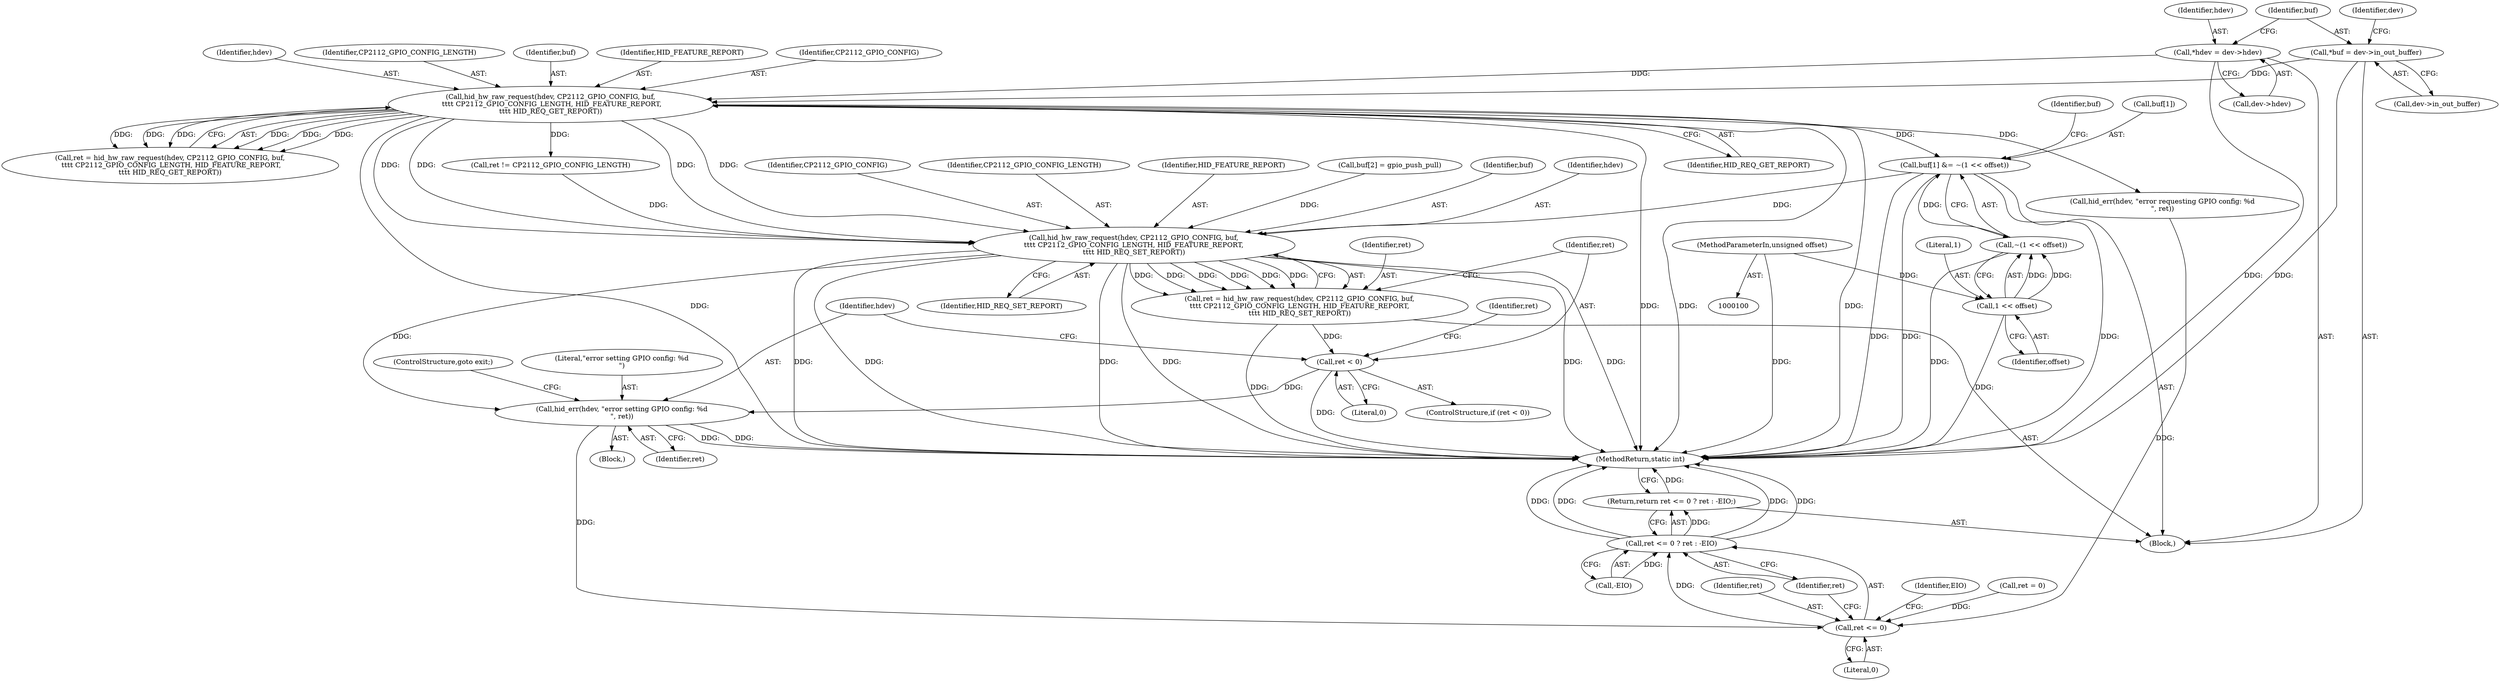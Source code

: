 digraph "0_linux_7a7b5df84b6b4e5d599c7289526eed96541a0654@array" {
"1000146" [label="(Call,buf[1] &= ~(1 << offset))"];
"1000129" [label="(Call,hid_hw_raw_request(hdev, CP2112_GPIO_CONFIG, buf,\n \t\t\t\t CP2112_GPIO_CONFIG_LENGTH, HID_FEATURE_REPORT,\n\t\t\t\t HID_REQ_GET_REPORT))"];
"1000110" [label="(Call,*hdev = dev->hdev)"];
"1000116" [label="(Call,*buf = dev->in_out_buffer)"];
"1000150" [label="(Call,~(1 << offset))"];
"1000151" [label="(Call,1 << offset)"];
"1000102" [label="(MethodParameterIn,unsigned offset)"];
"1000161" [label="(Call,hid_hw_raw_request(hdev, CP2112_GPIO_CONFIG, buf,\n\t\t\t\t CP2112_GPIO_CONFIG_LENGTH, HID_FEATURE_REPORT,\n\t\t\t\t HID_REQ_SET_REPORT))"];
"1000159" [label="(Call,ret = hid_hw_raw_request(hdev, CP2112_GPIO_CONFIG, buf,\n\t\t\t\t CP2112_GPIO_CONFIG_LENGTH, HID_FEATURE_REPORT,\n\t\t\t\t HID_REQ_SET_REPORT))"];
"1000169" [label="(Call,ret < 0)"];
"1000173" [label="(Call,hid_err(hdev, \"error setting GPIO config: %d\n\", ret))"];
"1000189" [label="(Call,ret <= 0)"];
"1000188" [label="(Call,ret <= 0 ? ret : -EIO)"];
"1000187" [label="(Return,return ret <= 0 ? ret : -EIO;)"];
"1000159" [label="(Call,ret = hid_hw_raw_request(hdev, CP2112_GPIO_CONFIG, buf,\n\t\t\t\t CP2112_GPIO_CONFIG_LENGTH, HID_FEATURE_REPORT,\n\t\t\t\t HID_REQ_SET_REPORT))"];
"1000156" [label="(Identifier,buf)"];
"1000110" [label="(Call,*hdev = dev->hdev)"];
"1000177" [label="(ControlStructure,goto exit;)"];
"1000189" [label="(Call,ret <= 0)"];
"1000162" [label="(Identifier,hdev)"];
"1000111" [label="(Identifier,hdev)"];
"1000176" [label="(Identifier,ret)"];
"1000112" [label="(Call,dev->hdev)"];
"1000153" [label="(Identifier,offset)"];
"1000151" [label="(Call,1 << offset)"];
"1000163" [label="(Identifier,CP2112_GPIO_CONFIG)"];
"1000146" [label="(Call,buf[1] &= ~(1 << offset))"];
"1000150" [label="(Call,~(1 << offset))"];
"1000190" [label="(Identifier,ret)"];
"1000192" [label="(Identifier,ret)"];
"1000116" [label="(Call,*buf = dev->in_out_buffer)"];
"1000117" [label="(Identifier,buf)"];
"1000141" [label="(Call,hid_err(hdev, \"error requesting GPIO config: %d\n\", ret))"];
"1000165" [label="(Identifier,CP2112_GPIO_CONFIG_LENGTH)"];
"1000166" [label="(Identifier,HID_FEATURE_REPORT)"];
"1000169" [label="(Call,ret < 0)"];
"1000171" [label="(Literal,0)"];
"1000154" [label="(Call,buf[2] = gpio_push_pull)"];
"1000191" [label="(Literal,0)"];
"1000137" [label="(Call,ret != CP2112_GPIO_CONFIG_LENGTH)"];
"1000135" [label="(Identifier,HID_REQ_GET_REPORT)"];
"1000127" [label="(Call,ret = hid_hw_raw_request(hdev, CP2112_GPIO_CONFIG, buf,\n \t\t\t\t CP2112_GPIO_CONFIG_LENGTH, HID_FEATURE_REPORT,\n\t\t\t\t HID_REQ_GET_REPORT))"];
"1000187" [label="(Return,return ret <= 0 ? ret : -EIO;)"];
"1000173" [label="(Call,hid_err(hdev, \"error setting GPIO config: %d\n\", ret))"];
"1000131" [label="(Identifier,CP2112_GPIO_CONFIG)"];
"1000160" [label="(Identifier,ret)"];
"1000103" [label="(Block,)"];
"1000172" [label="(Block,)"];
"1000188" [label="(Call,ret <= 0 ? ret : -EIO)"];
"1000102" [label="(MethodParameterIn,unsigned offset)"];
"1000179" [label="(Identifier,ret)"];
"1000161" [label="(Call,hid_hw_raw_request(hdev, CP2112_GPIO_CONFIG, buf,\n\t\t\t\t CP2112_GPIO_CONFIG_LENGTH, HID_FEATURE_REPORT,\n\t\t\t\t HID_REQ_SET_REPORT))"];
"1000195" [label="(MethodReturn,static int)"];
"1000193" [label="(Call,-EIO)"];
"1000164" [label="(Identifier,buf)"];
"1000125" [label="(Identifier,dev)"];
"1000130" [label="(Identifier,hdev)"];
"1000170" [label="(Identifier,ret)"];
"1000129" [label="(Call,hid_hw_raw_request(hdev, CP2112_GPIO_CONFIG, buf,\n \t\t\t\t CP2112_GPIO_CONFIG_LENGTH, HID_FEATURE_REPORT,\n\t\t\t\t HID_REQ_GET_REPORT))"];
"1000194" [label="(Identifier,EIO)"];
"1000167" [label="(Identifier,HID_REQ_SET_REPORT)"];
"1000174" [label="(Identifier,hdev)"];
"1000175" [label="(Literal,\"error setting GPIO config: %d\n\")"];
"1000152" [label="(Literal,1)"];
"1000178" [label="(Call,ret = 0)"];
"1000147" [label="(Call,buf[1])"];
"1000133" [label="(Identifier,CP2112_GPIO_CONFIG_LENGTH)"];
"1000118" [label="(Call,dev->in_out_buffer)"];
"1000168" [label="(ControlStructure,if (ret < 0))"];
"1000132" [label="(Identifier,buf)"];
"1000134" [label="(Identifier,HID_FEATURE_REPORT)"];
"1000146" -> "1000103"  [label="AST: "];
"1000146" -> "1000150"  [label="CFG: "];
"1000147" -> "1000146"  [label="AST: "];
"1000150" -> "1000146"  [label="AST: "];
"1000156" -> "1000146"  [label="CFG: "];
"1000146" -> "1000195"  [label="DDG: "];
"1000146" -> "1000195"  [label="DDG: "];
"1000146" -> "1000195"  [label="DDG: "];
"1000129" -> "1000146"  [label="DDG: "];
"1000150" -> "1000146"  [label="DDG: "];
"1000146" -> "1000161"  [label="DDG: "];
"1000129" -> "1000127"  [label="AST: "];
"1000129" -> "1000135"  [label="CFG: "];
"1000130" -> "1000129"  [label="AST: "];
"1000131" -> "1000129"  [label="AST: "];
"1000132" -> "1000129"  [label="AST: "];
"1000133" -> "1000129"  [label="AST: "];
"1000134" -> "1000129"  [label="AST: "];
"1000135" -> "1000129"  [label="AST: "];
"1000127" -> "1000129"  [label="CFG: "];
"1000129" -> "1000195"  [label="DDG: "];
"1000129" -> "1000195"  [label="DDG: "];
"1000129" -> "1000195"  [label="DDG: "];
"1000129" -> "1000195"  [label="DDG: "];
"1000129" -> "1000127"  [label="DDG: "];
"1000129" -> "1000127"  [label="DDG: "];
"1000129" -> "1000127"  [label="DDG: "];
"1000129" -> "1000127"  [label="DDG: "];
"1000129" -> "1000127"  [label="DDG: "];
"1000129" -> "1000127"  [label="DDG: "];
"1000110" -> "1000129"  [label="DDG: "];
"1000116" -> "1000129"  [label="DDG: "];
"1000129" -> "1000137"  [label="DDG: "];
"1000129" -> "1000141"  [label="DDG: "];
"1000129" -> "1000161"  [label="DDG: "];
"1000129" -> "1000161"  [label="DDG: "];
"1000129" -> "1000161"  [label="DDG: "];
"1000129" -> "1000161"  [label="DDG: "];
"1000110" -> "1000103"  [label="AST: "];
"1000110" -> "1000112"  [label="CFG: "];
"1000111" -> "1000110"  [label="AST: "];
"1000112" -> "1000110"  [label="AST: "];
"1000117" -> "1000110"  [label="CFG: "];
"1000110" -> "1000195"  [label="DDG: "];
"1000116" -> "1000103"  [label="AST: "];
"1000116" -> "1000118"  [label="CFG: "];
"1000117" -> "1000116"  [label="AST: "];
"1000118" -> "1000116"  [label="AST: "];
"1000125" -> "1000116"  [label="CFG: "];
"1000116" -> "1000195"  [label="DDG: "];
"1000150" -> "1000151"  [label="CFG: "];
"1000151" -> "1000150"  [label="AST: "];
"1000150" -> "1000195"  [label="DDG: "];
"1000151" -> "1000150"  [label="DDG: "];
"1000151" -> "1000150"  [label="DDG: "];
"1000151" -> "1000153"  [label="CFG: "];
"1000152" -> "1000151"  [label="AST: "];
"1000153" -> "1000151"  [label="AST: "];
"1000151" -> "1000195"  [label="DDG: "];
"1000102" -> "1000151"  [label="DDG: "];
"1000102" -> "1000100"  [label="AST: "];
"1000102" -> "1000195"  [label="DDG: "];
"1000161" -> "1000159"  [label="AST: "];
"1000161" -> "1000167"  [label="CFG: "];
"1000162" -> "1000161"  [label="AST: "];
"1000163" -> "1000161"  [label="AST: "];
"1000164" -> "1000161"  [label="AST: "];
"1000165" -> "1000161"  [label="AST: "];
"1000166" -> "1000161"  [label="AST: "];
"1000167" -> "1000161"  [label="AST: "];
"1000159" -> "1000161"  [label="CFG: "];
"1000161" -> "1000195"  [label="DDG: "];
"1000161" -> "1000195"  [label="DDG: "];
"1000161" -> "1000195"  [label="DDG: "];
"1000161" -> "1000195"  [label="DDG: "];
"1000161" -> "1000195"  [label="DDG: "];
"1000161" -> "1000195"  [label="DDG: "];
"1000161" -> "1000159"  [label="DDG: "];
"1000161" -> "1000159"  [label="DDG: "];
"1000161" -> "1000159"  [label="DDG: "];
"1000161" -> "1000159"  [label="DDG: "];
"1000161" -> "1000159"  [label="DDG: "];
"1000161" -> "1000159"  [label="DDG: "];
"1000154" -> "1000161"  [label="DDG: "];
"1000137" -> "1000161"  [label="DDG: "];
"1000161" -> "1000173"  [label="DDG: "];
"1000159" -> "1000103"  [label="AST: "];
"1000160" -> "1000159"  [label="AST: "];
"1000170" -> "1000159"  [label="CFG: "];
"1000159" -> "1000195"  [label="DDG: "];
"1000159" -> "1000169"  [label="DDG: "];
"1000169" -> "1000168"  [label="AST: "];
"1000169" -> "1000171"  [label="CFG: "];
"1000170" -> "1000169"  [label="AST: "];
"1000171" -> "1000169"  [label="AST: "];
"1000174" -> "1000169"  [label="CFG: "];
"1000179" -> "1000169"  [label="CFG: "];
"1000169" -> "1000195"  [label="DDG: "];
"1000169" -> "1000173"  [label="DDG: "];
"1000173" -> "1000172"  [label="AST: "];
"1000173" -> "1000176"  [label="CFG: "];
"1000174" -> "1000173"  [label="AST: "];
"1000175" -> "1000173"  [label="AST: "];
"1000176" -> "1000173"  [label="AST: "];
"1000177" -> "1000173"  [label="CFG: "];
"1000173" -> "1000195"  [label="DDG: "];
"1000173" -> "1000195"  [label="DDG: "];
"1000173" -> "1000189"  [label="DDG: "];
"1000189" -> "1000188"  [label="AST: "];
"1000189" -> "1000191"  [label="CFG: "];
"1000190" -> "1000189"  [label="AST: "];
"1000191" -> "1000189"  [label="AST: "];
"1000192" -> "1000189"  [label="CFG: "];
"1000194" -> "1000189"  [label="CFG: "];
"1000189" -> "1000188"  [label="DDG: "];
"1000178" -> "1000189"  [label="DDG: "];
"1000141" -> "1000189"  [label="DDG: "];
"1000188" -> "1000187"  [label="AST: "];
"1000188" -> "1000192"  [label="CFG: "];
"1000188" -> "1000193"  [label="CFG: "];
"1000192" -> "1000188"  [label="AST: "];
"1000193" -> "1000188"  [label="AST: "];
"1000187" -> "1000188"  [label="CFG: "];
"1000188" -> "1000195"  [label="DDG: "];
"1000188" -> "1000195"  [label="DDG: "];
"1000188" -> "1000195"  [label="DDG: "];
"1000188" -> "1000195"  [label="DDG: "];
"1000188" -> "1000187"  [label="DDG: "];
"1000193" -> "1000188"  [label="DDG: "];
"1000187" -> "1000103"  [label="AST: "];
"1000195" -> "1000187"  [label="CFG: "];
"1000187" -> "1000195"  [label="DDG: "];
}
